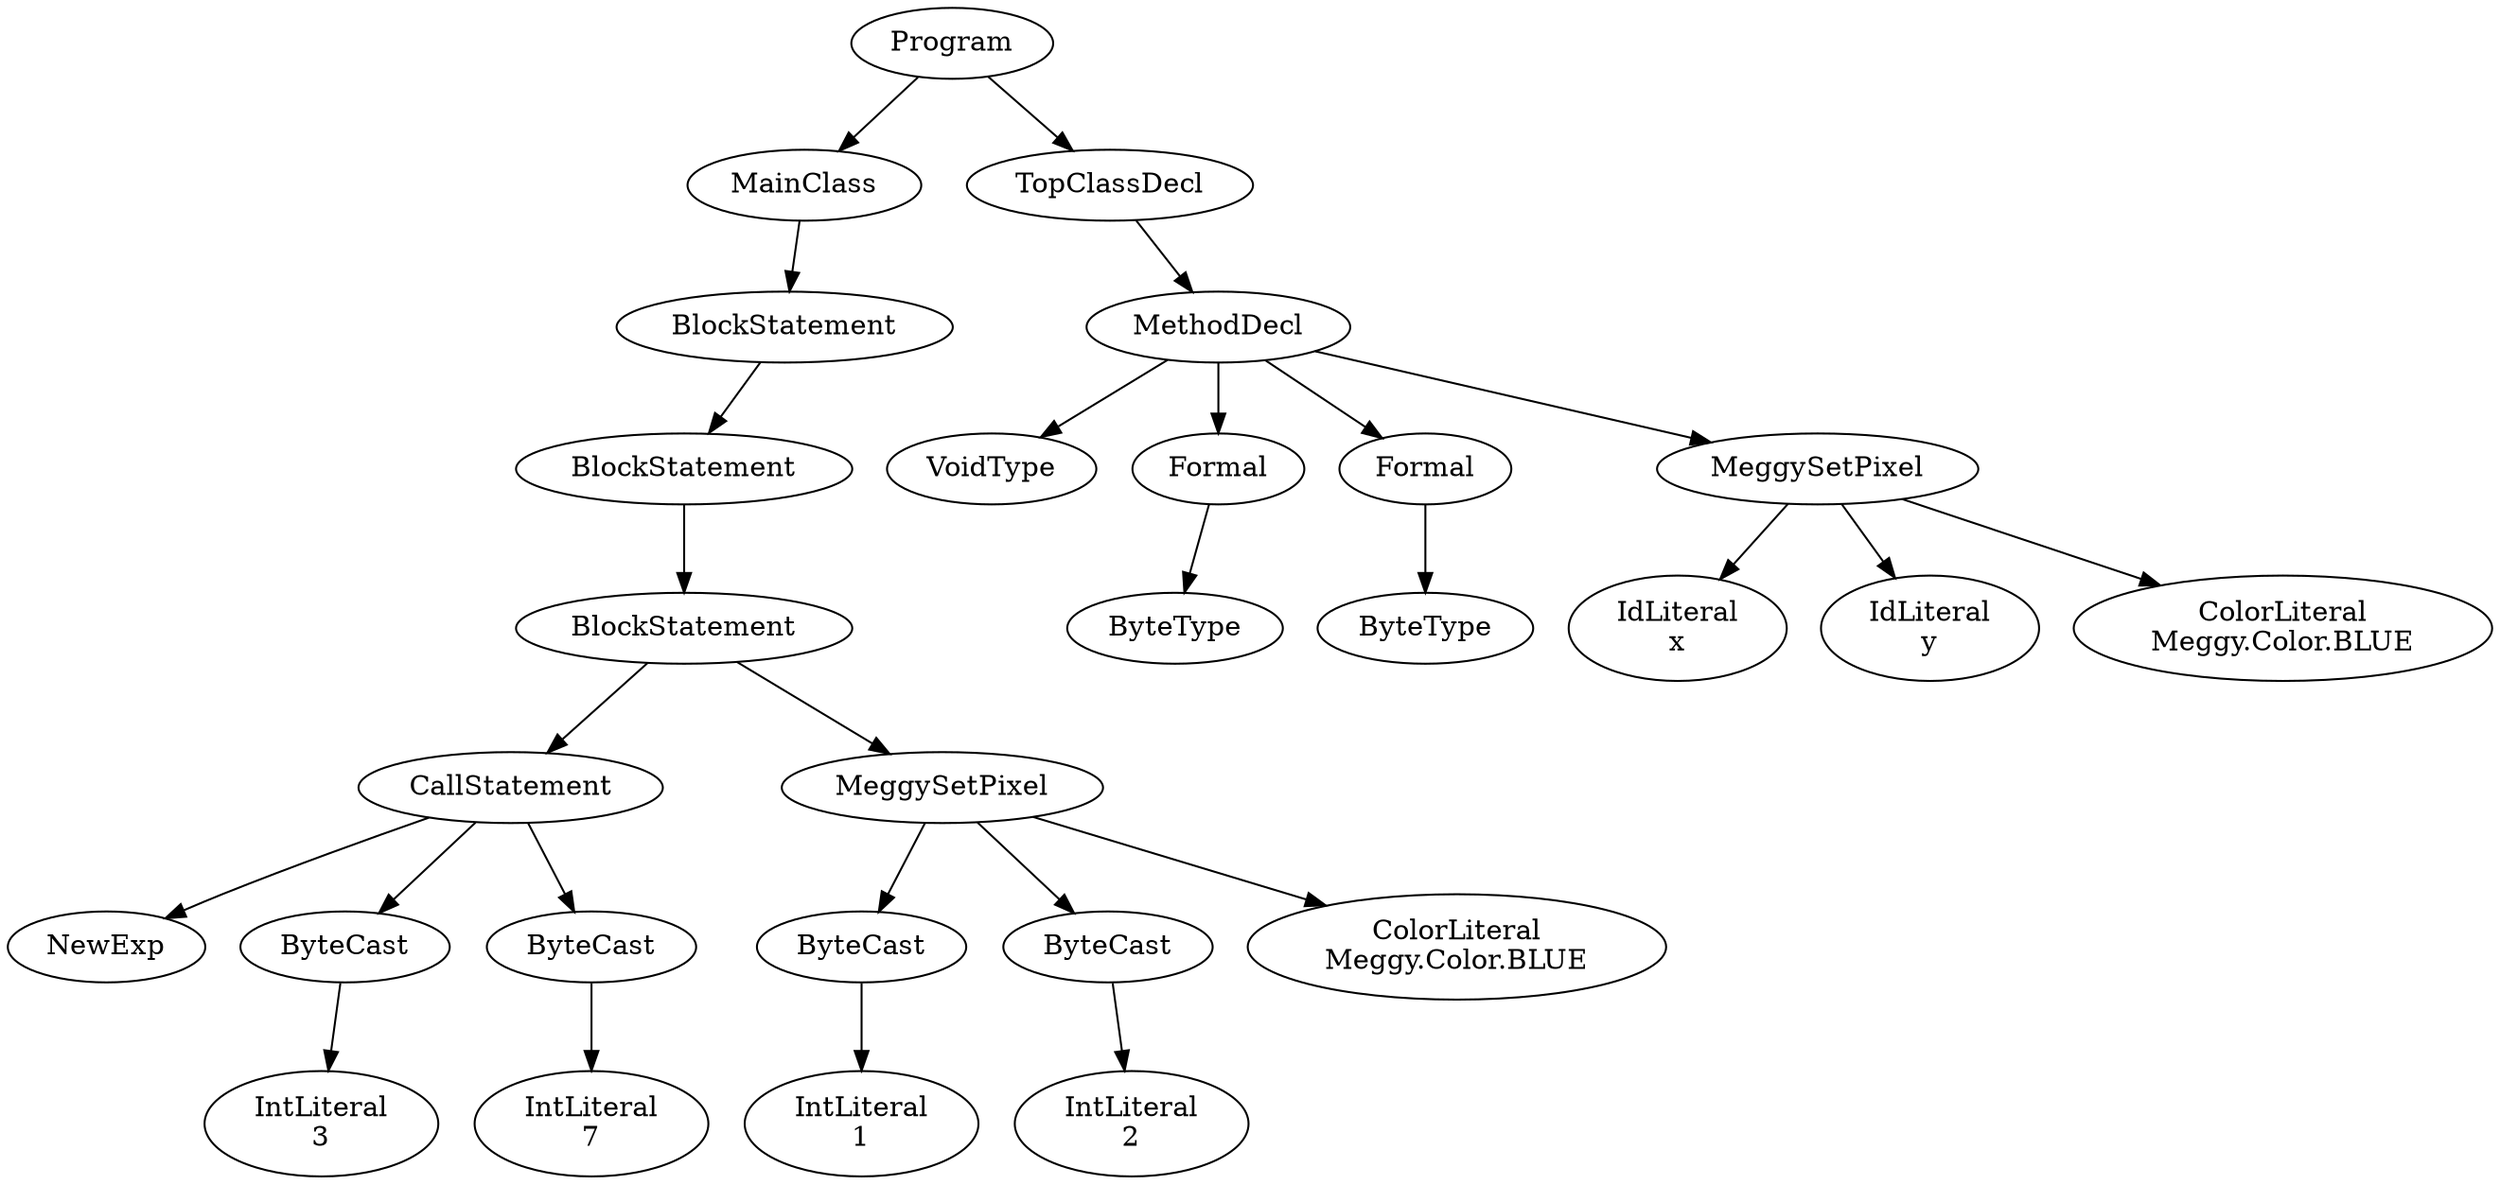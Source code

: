 digraph ASTGraph {
0 [ label="Program" ];
1 [ label="MainClass" ];
0 -> 1
2 [ label="BlockStatement" ];
1 -> 2
3 [ label="BlockStatement" ];
2 -> 3
4 [ label="BlockStatement" ];
3 -> 4
5 [ label="CallStatement" ];
4 -> 5
6 [ label="NewExp" ];
5 -> 6
7 [ label="ByteCast" ];
5 -> 7
8 [ label="IntLiteral\n3" ];
7 -> 8
9 [ label="ByteCast" ];
5 -> 9
10 [ label="IntLiteral\n7" ];
9 -> 10
11 [ label="MeggySetPixel" ];
4 -> 11
12 [ label="ByteCast" ];
11 -> 12
13 [ label="IntLiteral\n1" ];
12 -> 13
14 [ label="ByteCast" ];
11 -> 14
15 [ label="IntLiteral\n2" ];
14 -> 15
16 [ label="ColorLiteral\nMeggy.Color.BLUE" ];
11 -> 16
17 [ label="TopClassDecl" ];
0 -> 17
18 [ label="MethodDecl" ];
17 -> 18
19 [ label="VoidType" ];
18 -> 19
20 [ label="Formal" ];
18 -> 20
21 [ label="ByteType" ];
20 -> 21
22 [ label="Formal" ];
18 -> 22
23 [ label="ByteType" ];
22 -> 23
24 [ label="MeggySetPixel" ];
18 -> 24
25 [ label="IdLiteral\nx" ];
24 -> 25
26 [ label="IdLiteral\ny" ];
24 -> 26
27 [ label="ColorLiteral\nMeggy.Color.BLUE" ];
24 -> 27
}
